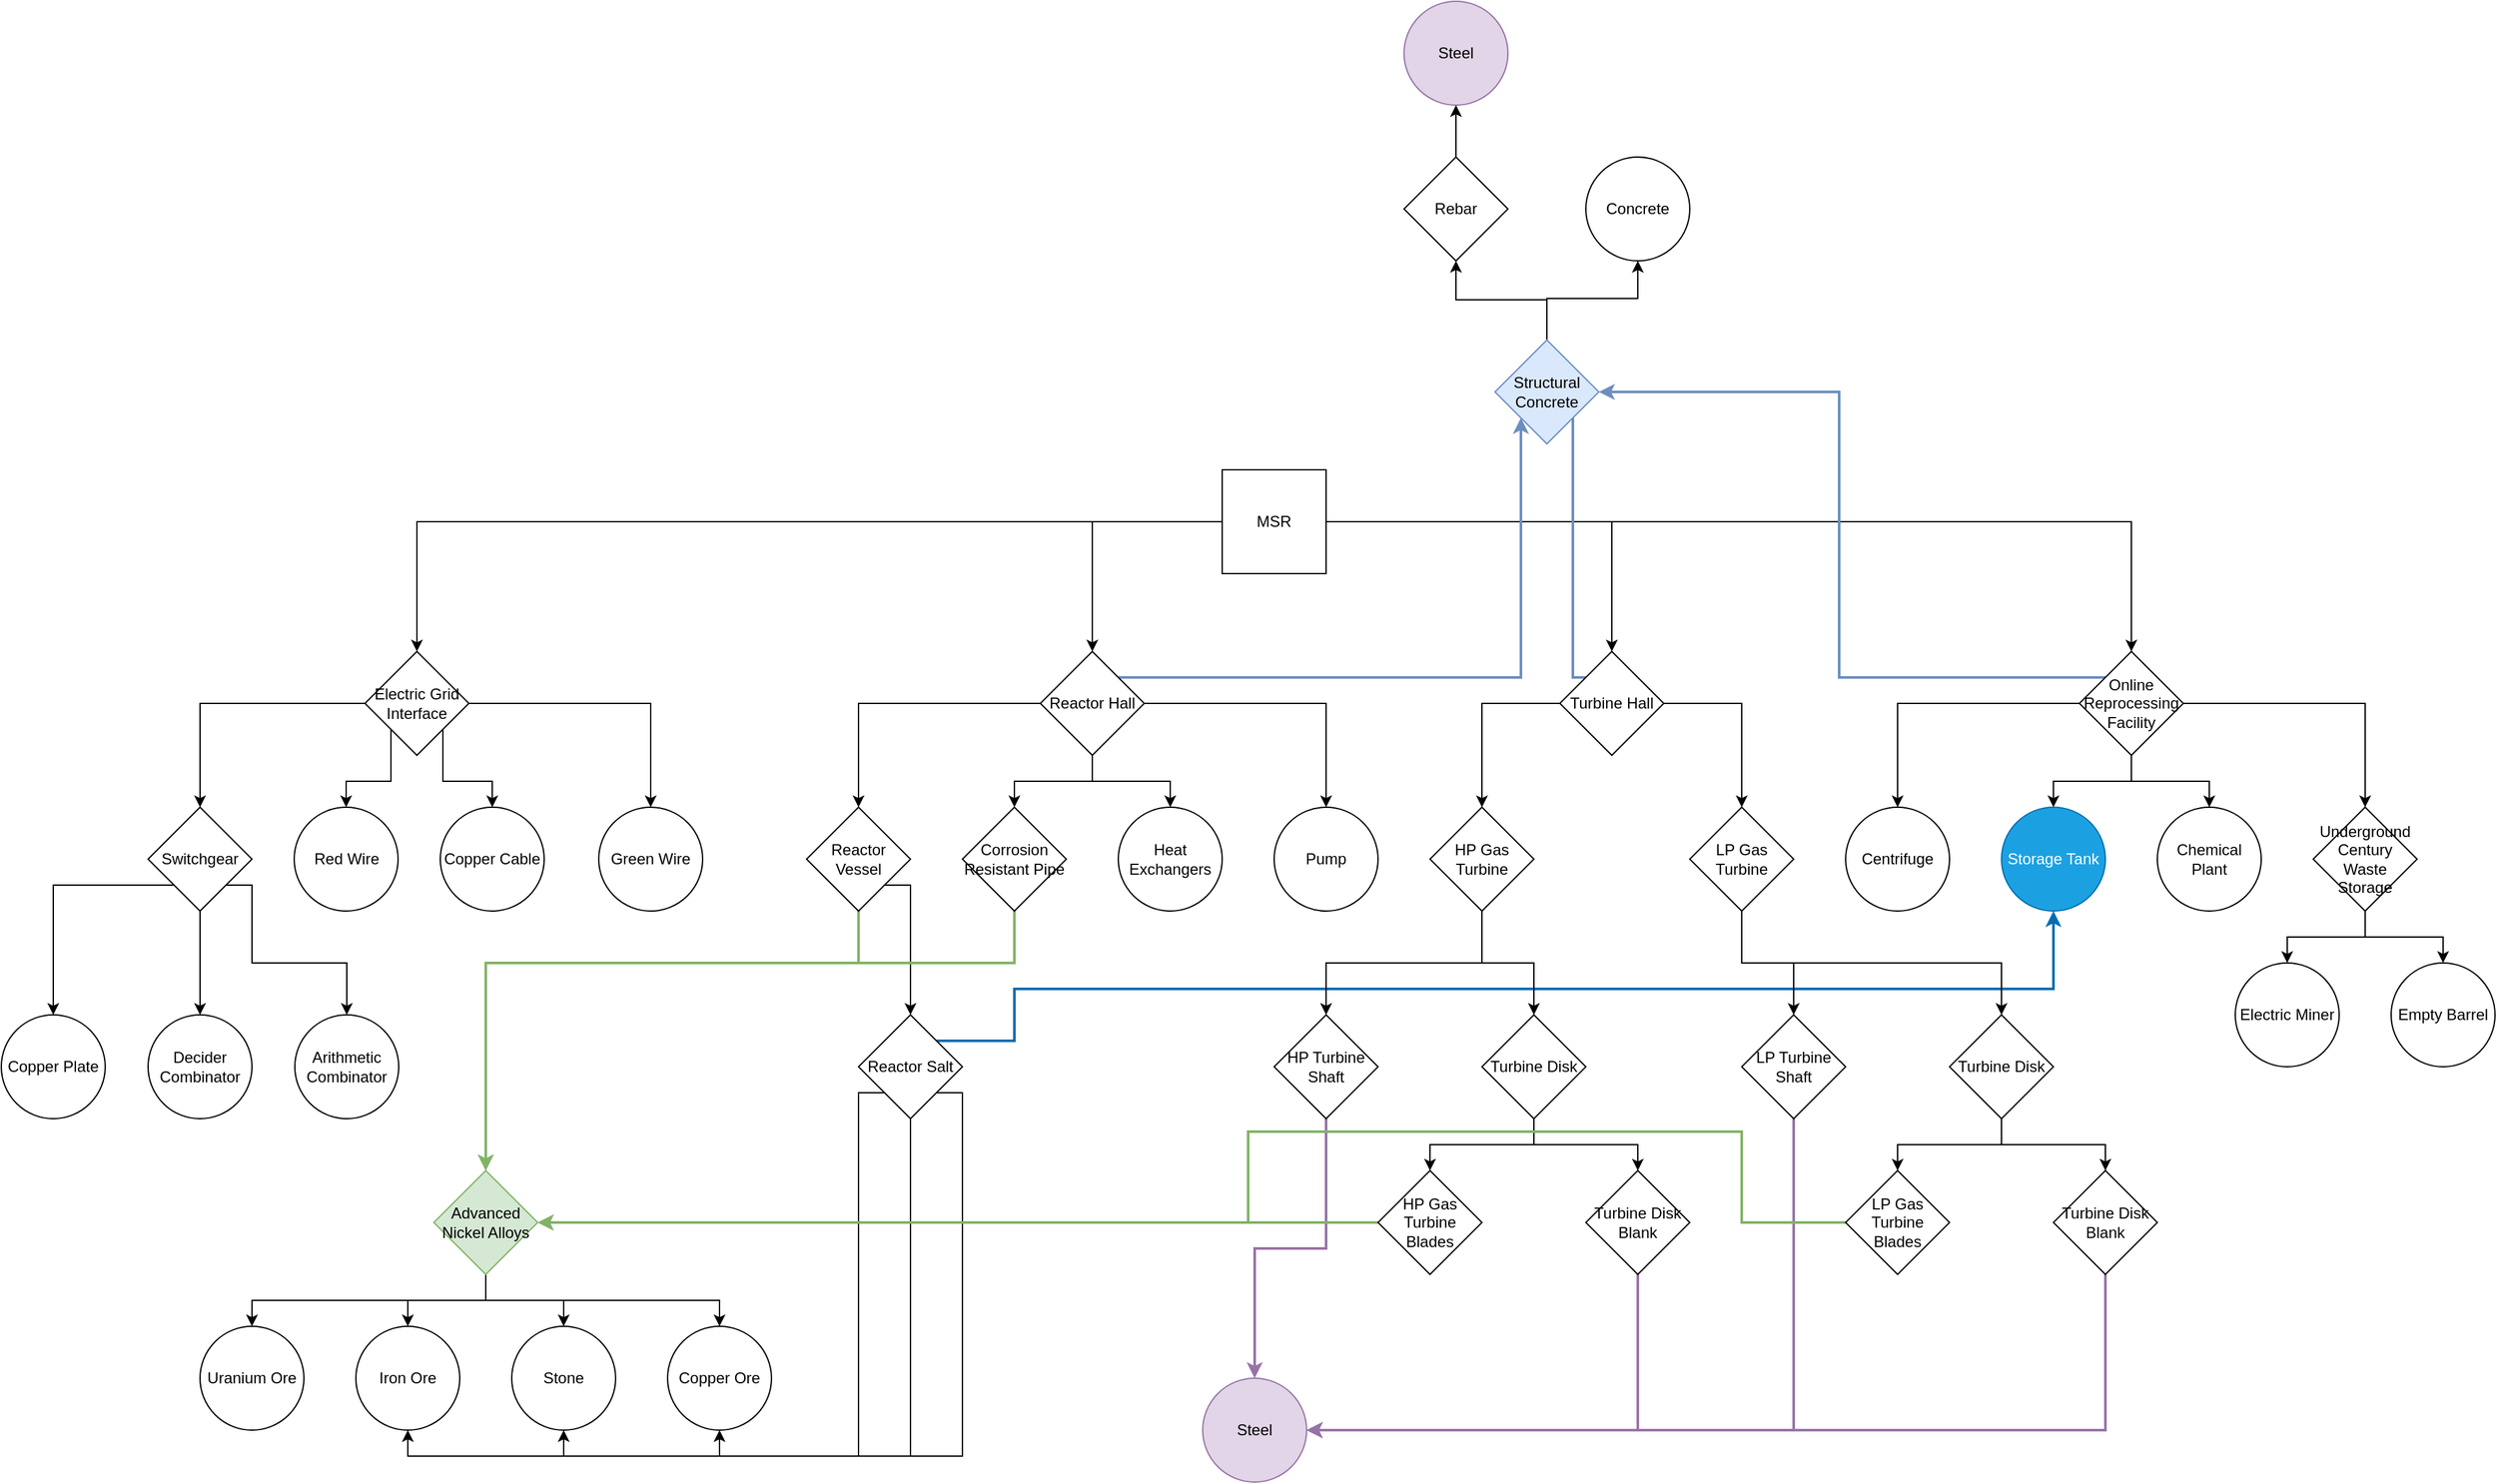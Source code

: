 <mxfile version="12.4.3" type="device" pages="1"><diagram id="FjbRCl-K_9I3mexHG8si" name="Page-1"><mxGraphModel dx="2272" dy="1869" grid="1" gridSize="10" guides="1" tooltips="1" connect="1" arrows="1" fold="1" page="1" pageScale="1" pageWidth="850" pageHeight="1100" math="0" shadow="0"><root><mxCell id="0"/><mxCell id="1" parent="0"/><mxCell id="G-At7nQBiNmuspiW69gn-6" style="edgeStyle=orthogonalEdgeStyle;rounded=0;orthogonalLoop=1;jettySize=auto;html=1;entryX=0.5;entryY=0;entryDx=0;entryDy=0;exitX=0;exitY=0.5;exitDx=0;exitDy=0;" parent="1" source="G-At7nQBiNmuspiW69gn-1" target="G-At7nQBiNmuspiW69gn-26" edge="1"><mxGeometry relative="1" as="geometry"><mxPoint x="320" y="130" as="sourcePoint"/><mxPoint x="115" y="160" as="targetPoint"/></mxGeometry></mxCell><mxCell id="G-At7nQBiNmuspiW69gn-7" style="edgeStyle=orthogonalEdgeStyle;rounded=0;orthogonalLoop=1;jettySize=auto;html=1;exitX=0;exitY=0.5;exitDx=0;exitDy=0;entryX=0.5;entryY=0;entryDx=0;entryDy=0;" parent="1" source="G-At7nQBiNmuspiW69gn-1" target="G-At7nQBiNmuspiW69gn-3" edge="1"><mxGeometry relative="1" as="geometry"/></mxCell><mxCell id="G-At7nQBiNmuspiW69gn-8" style="edgeStyle=orthogonalEdgeStyle;rounded=0;orthogonalLoop=1;jettySize=auto;html=1;exitX=1;exitY=0.5;exitDx=0;exitDy=0;entryX=0.5;entryY=0;entryDx=0;entryDy=0;" parent="1" source="G-At7nQBiNmuspiW69gn-1" target="G-At7nQBiNmuspiW69gn-4" edge="1"><mxGeometry relative="1" as="geometry"/></mxCell><mxCell id="G-At7nQBiNmuspiW69gn-9" style="edgeStyle=orthogonalEdgeStyle;rounded=0;orthogonalLoop=1;jettySize=auto;html=1;exitX=1;exitY=0.5;exitDx=0;exitDy=0;entryX=0.5;entryY=0;entryDx=0;entryDy=0;" parent="1" source="G-At7nQBiNmuspiW69gn-1" target="G-At7nQBiNmuspiW69gn-5" edge="1"><mxGeometry relative="1" as="geometry"/></mxCell><mxCell id="G-At7nQBiNmuspiW69gn-1" value="MSR" style="whiteSpace=wrap;html=1;aspect=fixed;" parent="1" vertex="1"><mxGeometry x="360" y="20" width="80" height="80" as="geometry"/></mxCell><mxCell id="G-At7nQBiNmuspiW69gn-54" style="edgeStyle=orthogonalEdgeStyle;rounded=0;orthogonalLoop=1;jettySize=auto;html=1;exitX=0;exitY=0.5;exitDx=0;exitDy=0;entryX=0.5;entryY=0;entryDx=0;entryDy=0;" parent="1" source="G-At7nQBiNmuspiW69gn-3" target="G-At7nQBiNmuspiW69gn-42" edge="1"><mxGeometry relative="1" as="geometry"/></mxCell><mxCell id="G-At7nQBiNmuspiW69gn-56" style="edgeStyle=orthogonalEdgeStyle;rounded=0;orthogonalLoop=1;jettySize=auto;html=1;exitX=0.5;exitY=1;exitDx=0;exitDy=0;entryX=0.5;entryY=0;entryDx=0;entryDy=0;" parent="1" source="G-At7nQBiNmuspiW69gn-3" target="G-At7nQBiNmuspiW69gn-45" edge="1"><mxGeometry relative="1" as="geometry"/></mxCell><mxCell id="G-At7nQBiNmuspiW69gn-58" style="edgeStyle=orthogonalEdgeStyle;rounded=0;orthogonalLoop=1;jettySize=auto;html=1;exitX=1;exitY=0.5;exitDx=0;exitDy=0;entryX=0.5;entryY=0;entryDx=0;entryDy=0;" parent="1" source="G-At7nQBiNmuspiW69gn-3" target="G-At7nQBiNmuspiW69gn-44" edge="1"><mxGeometry relative="1" as="geometry"/></mxCell><mxCell id="G-At7nQBiNmuspiW69gn-75" style="edgeStyle=orthogonalEdgeStyle;rounded=0;orthogonalLoop=1;jettySize=auto;html=1;exitX=1;exitY=0;exitDx=0;exitDy=0;entryX=0;entryY=1;entryDx=0;entryDy=0;strokeWidth=2;fillColor=#dae8fc;strokeColor=#6c8ebf;" parent="1" source="G-At7nQBiNmuspiW69gn-3" target="G-At7nQBiNmuspiW69gn-16" edge="1"><mxGeometry relative="1" as="geometry"><Array as="points"><mxPoint x="590" y="180"/></Array></mxGeometry></mxCell><mxCell id="G-At7nQBiNmuspiW69gn-105" style="edgeStyle=orthogonalEdgeStyle;rounded=0;orthogonalLoop=1;jettySize=auto;html=1;exitX=0.5;exitY=1;exitDx=0;exitDy=0;entryX=0.5;entryY=0;entryDx=0;entryDy=0;strokeWidth=1;" parent="1" source="G-At7nQBiNmuspiW69gn-3" target="G-At7nQBiNmuspiW69gn-104" edge="1"><mxGeometry relative="1" as="geometry"/></mxCell><mxCell id="G-At7nQBiNmuspiW69gn-3" value="Reactor Hall" style="rhombus;whiteSpace=wrap;html=1;" parent="1" vertex="1"><mxGeometry x="220" y="160" width="80" height="80" as="geometry"/></mxCell><mxCell id="G-At7nQBiNmuspiW69gn-59" style="edgeStyle=orthogonalEdgeStyle;rounded=0;orthogonalLoop=1;jettySize=auto;html=1;exitX=0;exitY=0.5;exitDx=0;exitDy=0;entryX=0.5;entryY=0;entryDx=0;entryDy=0;" parent="1" source="G-At7nQBiNmuspiW69gn-4" target="G-At7nQBiNmuspiW69gn-46" edge="1"><mxGeometry relative="1" as="geometry"/></mxCell><mxCell id="G-At7nQBiNmuspiW69gn-60" style="edgeStyle=orthogonalEdgeStyle;rounded=0;orthogonalLoop=1;jettySize=auto;html=1;exitX=1;exitY=0.5;exitDx=0;exitDy=0;entryX=0.5;entryY=0;entryDx=0;entryDy=0;" parent="1" source="G-At7nQBiNmuspiW69gn-4" target="G-At7nQBiNmuspiW69gn-47" edge="1"><mxGeometry relative="1" as="geometry"/></mxCell><mxCell id="G-At7nQBiNmuspiW69gn-74" style="edgeStyle=orthogonalEdgeStyle;rounded=0;orthogonalLoop=1;jettySize=auto;html=1;exitX=0;exitY=0;exitDx=0;exitDy=0;entryX=1;entryY=0;entryDx=0;entryDy=0;strokeWidth=2;fillColor=#dae8fc;strokeColor=#6c8ebf;" parent="1" source="G-At7nQBiNmuspiW69gn-4" target="G-At7nQBiNmuspiW69gn-16" edge="1"><mxGeometry relative="1" as="geometry"><Array as="points"><mxPoint x="630" y="180"/></Array></mxGeometry></mxCell><mxCell id="G-At7nQBiNmuspiW69gn-4" value="Turbine Hall" style="rhombus;whiteSpace=wrap;html=1;" parent="1" vertex="1"><mxGeometry x="620" y="160" width="80" height="80" as="geometry"/></mxCell><mxCell id="G-At7nQBiNmuspiW69gn-61" style="edgeStyle=orthogonalEdgeStyle;rounded=0;orthogonalLoop=1;jettySize=auto;html=1;exitX=1;exitY=0.5;exitDx=0;exitDy=0;entryX=0.5;entryY=0;entryDx=0;entryDy=0;" parent="1" source="G-At7nQBiNmuspiW69gn-5" target="JBa-ncz89Siao1vv94AM-1" edge="1"><mxGeometry relative="1" as="geometry"><mxPoint x="1240" y="240" as="targetPoint"/></mxGeometry></mxCell><mxCell id="G-At7nQBiNmuspiW69gn-62" style="edgeStyle=orthogonalEdgeStyle;rounded=0;orthogonalLoop=1;jettySize=auto;html=1;exitX=0.5;exitY=1;exitDx=0;exitDy=0;entryX=0.5;entryY=0;entryDx=0;entryDy=0;" parent="1" source="G-At7nQBiNmuspiW69gn-5" target="G-At7nQBiNmuspiW69gn-51" edge="1"><mxGeometry relative="1" as="geometry"/></mxCell><mxCell id="G-At7nQBiNmuspiW69gn-63" style="edgeStyle=orthogonalEdgeStyle;rounded=0;orthogonalLoop=1;jettySize=auto;html=1;exitX=0.5;exitY=1;exitDx=0;exitDy=0;entryX=0.5;entryY=0;entryDx=0;entryDy=0;" parent="1" source="G-At7nQBiNmuspiW69gn-5" target="G-At7nQBiNmuspiW69gn-49" edge="1"><mxGeometry relative="1" as="geometry"/></mxCell><mxCell id="G-At7nQBiNmuspiW69gn-64" style="edgeStyle=orthogonalEdgeStyle;rounded=0;orthogonalLoop=1;jettySize=auto;html=1;exitX=0;exitY=0.5;exitDx=0;exitDy=0;entryX=0.5;entryY=0;entryDx=0;entryDy=0;" parent="1" source="G-At7nQBiNmuspiW69gn-5" target="G-At7nQBiNmuspiW69gn-50" edge="1"><mxGeometry relative="1" as="geometry"><Array as="points"><mxPoint x="880" y="200"/></Array></mxGeometry></mxCell><mxCell id="G-At7nQBiNmuspiW69gn-76" style="edgeStyle=orthogonalEdgeStyle;rounded=0;orthogonalLoop=1;jettySize=auto;html=1;exitX=0;exitY=0;exitDx=0;exitDy=0;entryX=1;entryY=0.5;entryDx=0;entryDy=0;strokeWidth=2;fillColor=#dae8fc;strokeColor=#6c8ebf;" parent="1" source="G-At7nQBiNmuspiW69gn-5" target="G-At7nQBiNmuspiW69gn-16" edge="1"><mxGeometry relative="1" as="geometry"/></mxCell><mxCell id="G-At7nQBiNmuspiW69gn-5" value="Online Reprocessing Facility" style="rhombus;whiteSpace=wrap;html=1;" parent="1" vertex="1"><mxGeometry x="1020" y="160" width="80" height="80" as="geometry"/></mxCell><mxCell id="G-At7nQBiNmuspiW69gn-10" style="edgeStyle=orthogonalEdgeStyle;rounded=0;orthogonalLoop=1;jettySize=auto;html=1;exitX=0.5;exitY=0;exitDx=0;exitDy=0;entryX=0.5;entryY=1;entryDx=0;entryDy=0;" parent="1" source="G-At7nQBiNmuspiW69gn-16" target="G-At7nQBiNmuspiW69gn-15" edge="1"><mxGeometry relative="1" as="geometry"><mxPoint x="680" y="-143" as="targetPoint"/><mxPoint x="610" y="-82" as="sourcePoint"/><Array as="points"><mxPoint x="610" y="-112"/><mxPoint x="680" y="-112"/></Array></mxGeometry></mxCell><mxCell id="G-At7nQBiNmuspiW69gn-11" style="edgeStyle=orthogonalEdgeStyle;rounded=0;orthogonalLoop=1;jettySize=auto;html=1;exitX=0.5;exitY=0;exitDx=0;exitDy=0;entryX=0.5;entryY=1;entryDx=0;entryDy=0;" parent="1" source="G-At7nQBiNmuspiW69gn-16" target="G-At7nQBiNmuspiW69gn-13" edge="1"><mxGeometry relative="1" as="geometry"><Array as="points"><mxPoint x="610" y="-111"/><mxPoint x="540" y="-111"/></Array></mxGeometry></mxCell><mxCell id="G-At7nQBiNmuspiW69gn-12" style="edgeStyle=orthogonalEdgeStyle;rounded=0;orthogonalLoop=1;jettySize=auto;html=1;exitX=0.5;exitY=0;exitDx=0;exitDy=0;entryX=0.5;entryY=1;entryDx=0;entryDy=0;" parent="1" source="G-At7nQBiNmuspiW69gn-13" target="G-At7nQBiNmuspiW69gn-14" edge="1"><mxGeometry relative="1" as="geometry"/></mxCell><mxCell id="G-At7nQBiNmuspiW69gn-13" value="Rebar" style="rhombus;whiteSpace=wrap;html=1;" parent="1" vertex="1"><mxGeometry x="500" y="-221" width="80" height="80" as="geometry"/></mxCell><mxCell id="G-At7nQBiNmuspiW69gn-14" value="Steel" style="ellipse;whiteSpace=wrap;html=1;aspect=fixed;fontFamily=Helvetica;fontSize=12;align=center;strokeColor=#9673a6;fillColor=#e1d5e7;" parent="1" vertex="1"><mxGeometry x="500" y="-341" width="80" height="80" as="geometry"/></mxCell><mxCell id="G-At7nQBiNmuspiW69gn-15" value="&lt;div&gt;Concrete&lt;/div&gt;" style="ellipse;whiteSpace=wrap;html=1;aspect=fixed;fontFamily=Helvetica;fontSize=12;fontColor=#000000;align=center;strokeColor=#000000;fillColor=#ffffff;" parent="1" vertex="1"><mxGeometry x="640" y="-221" width="80" height="80" as="geometry"/></mxCell><mxCell id="G-At7nQBiNmuspiW69gn-16" value="Structural Concrete" style="rhombus;whiteSpace=wrap;html=1;fillColor=#dae8fc;strokeColor=#6c8ebf;" parent="1" vertex="1"><mxGeometry x="570" y="-80" width="80" height="80" as="geometry"/></mxCell><mxCell id="G-At7nQBiNmuspiW69gn-17" style="edgeStyle=orthogonalEdgeStyle;rounded=0;orthogonalLoop=1;jettySize=auto;html=1;exitX=0.5;exitY=1;exitDx=0;exitDy=0;entryX=0.5;entryY=0;entryDx=0;entryDy=0;strokeWidth=1;" parent="1" source="G-At7nQBiNmuspiW69gn-21" target="G-At7nQBiNmuspiW69gn-22" edge="1"><mxGeometry relative="1" as="geometry"/></mxCell><mxCell id="G-At7nQBiNmuspiW69gn-18" style="edgeStyle=orthogonalEdgeStyle;rounded=0;orthogonalLoop=1;jettySize=auto;html=1;exitX=0.5;exitY=1;exitDx=0;exitDy=0;entryX=0.5;entryY=0;entryDx=0;entryDy=0;strokeWidth=1;" parent="1" source="G-At7nQBiNmuspiW69gn-21" target="G-At7nQBiNmuspiW69gn-25" edge="1"><mxGeometry relative="1" as="geometry"/></mxCell><mxCell id="G-At7nQBiNmuspiW69gn-19" style="edgeStyle=orthogonalEdgeStyle;rounded=0;orthogonalLoop=1;jettySize=auto;html=1;exitX=0.5;exitY=1;exitDx=0;exitDy=0;entryX=0.5;entryY=0;entryDx=0;entryDy=0;strokeWidth=1;" parent="1" source="G-At7nQBiNmuspiW69gn-21" target="G-At7nQBiNmuspiW69gn-23" edge="1"><mxGeometry relative="1" as="geometry"/></mxCell><mxCell id="G-At7nQBiNmuspiW69gn-20" style="edgeStyle=orthogonalEdgeStyle;rounded=0;orthogonalLoop=1;jettySize=auto;html=1;exitX=0.5;exitY=1;exitDx=0;exitDy=0;entryX=0.5;entryY=0;entryDx=0;entryDy=0;strokeWidth=1;" parent="1" source="G-At7nQBiNmuspiW69gn-21" target="G-At7nQBiNmuspiW69gn-24" edge="1"><mxGeometry relative="1" as="geometry"/></mxCell><mxCell id="G-At7nQBiNmuspiW69gn-21" value="&lt;div&gt;Advanced Nickel Alloys&lt;/div&gt;" style="rhombus;whiteSpace=wrap;html=1;fillColor=#d5e8d4;strokeColor=#82b366;" parent="1" vertex="1"><mxGeometry x="-247" y="560" width="80" height="80" as="geometry"/></mxCell><mxCell id="G-At7nQBiNmuspiW69gn-22" value="Iron Ore" style="ellipse;whiteSpace=wrap;html=1;aspect=fixed;" parent="1" vertex="1"><mxGeometry x="-307" y="680" width="80" height="80" as="geometry"/></mxCell><mxCell id="G-At7nQBiNmuspiW69gn-23" value="Stone" style="ellipse;whiteSpace=wrap;html=1;aspect=fixed;" parent="1" vertex="1"><mxGeometry x="-187" y="680" width="80" height="80" as="geometry"/></mxCell><mxCell id="G-At7nQBiNmuspiW69gn-24" value="Copper Ore" style="ellipse;whiteSpace=wrap;html=1;aspect=fixed;" parent="1" vertex="1"><mxGeometry x="-67" y="680" width="80" height="80" as="geometry"/></mxCell><mxCell id="G-At7nQBiNmuspiW69gn-25" value="&lt;div&gt;Uranium Ore&lt;/div&gt;" style="ellipse;whiteSpace=wrap;html=1;aspect=fixed;" parent="1" vertex="1"><mxGeometry x="-427" y="680" width="80" height="80" as="geometry"/></mxCell><mxCell id="G-At7nQBiNmuspiW69gn-26" value="Electric Grid Interface" style="rhombus;whiteSpace=wrap;html=1;" parent="1" vertex="1"><mxGeometry x="-300" y="160" width="80" height="80" as="geometry"/></mxCell><mxCell id="G-At7nQBiNmuspiW69gn-27" style="edgeStyle=orthogonalEdgeStyle;rounded=0;orthogonalLoop=1;jettySize=auto;html=1;strokeWidth=1;exitX=1;exitY=1;exitDx=0;exitDy=0;" parent="1" source="G-At7nQBiNmuspiW69gn-26" target="G-At7nQBiNmuspiW69gn-36" edge="1"><mxGeometry relative="1" as="geometry"><mxPoint x="-202" y="230" as="sourcePoint"/></mxGeometry></mxCell><mxCell id="G-At7nQBiNmuspiW69gn-28" style="edgeStyle=orthogonalEdgeStyle;rounded=0;orthogonalLoop=1;jettySize=auto;html=1;entryX=0.5;entryY=0;entryDx=0;entryDy=0;strokeWidth=1;exitX=0;exitY=1;exitDx=0;exitDy=0;" parent="1" source="G-At7nQBiNmuspiW69gn-26" target="G-At7nQBiNmuspiW69gn-35" edge="1"><mxGeometry relative="1" as="geometry"><mxPoint x="-310" y="230" as="sourcePoint"/></mxGeometry></mxCell><mxCell id="G-At7nQBiNmuspiW69gn-29" style="edgeStyle=orthogonalEdgeStyle;rounded=0;orthogonalLoop=1;jettySize=auto;html=1;strokeWidth=1;exitX=1;exitY=0.5;exitDx=0;exitDy=0;entryX=0.5;entryY=0;entryDx=0;entryDy=0;" parent="1" source="G-At7nQBiNmuspiW69gn-26" target="G-At7nQBiNmuspiW69gn-40" edge="1"><mxGeometry relative="1" as="geometry"><mxPoint x="-180" y="170" as="sourcePoint"/><mxPoint x="-87" y="270" as="targetPoint"/></mxGeometry></mxCell><mxCell id="G-At7nQBiNmuspiW69gn-30" style="edgeStyle=orthogonalEdgeStyle;rounded=0;orthogonalLoop=1;jettySize=auto;html=1;entryX=0.5;entryY=0;entryDx=0;entryDy=0;strokeWidth=1;exitX=0;exitY=0.5;exitDx=0;exitDy=0;" parent="1" source="G-At7nQBiNmuspiW69gn-26" target="G-At7nQBiNmuspiW69gn-34" edge="1"><mxGeometry relative="1" as="geometry"><mxPoint x="-320" y="180" as="sourcePoint"/></mxGeometry></mxCell><mxCell id="G-At7nQBiNmuspiW69gn-31" style="edgeStyle=orthogonalEdgeStyle;rounded=0;orthogonalLoop=1;jettySize=auto;html=1;exitX=0;exitY=1;exitDx=0;exitDy=0;entryX=0.5;entryY=0;entryDx=0;entryDy=0;strokeWidth=1;" parent="1" source="G-At7nQBiNmuspiW69gn-34" target="G-At7nQBiNmuspiW69gn-39" edge="1"><mxGeometry relative="1" as="geometry"/></mxCell><mxCell id="G-At7nQBiNmuspiW69gn-32" style="edgeStyle=orthogonalEdgeStyle;rounded=0;orthogonalLoop=1;jettySize=auto;html=1;exitX=0.5;exitY=1;exitDx=0;exitDy=0;entryX=0.5;entryY=0;entryDx=0;entryDy=0;strokeWidth=1;" parent="1" source="G-At7nQBiNmuspiW69gn-34" target="G-At7nQBiNmuspiW69gn-38" edge="1"><mxGeometry relative="1" as="geometry"/></mxCell><mxCell id="G-At7nQBiNmuspiW69gn-33" style="edgeStyle=orthogonalEdgeStyle;rounded=0;orthogonalLoop=1;jettySize=auto;html=1;exitX=1;exitY=1;exitDx=0;exitDy=0;entryX=0.5;entryY=0;entryDx=0;entryDy=0;strokeWidth=1;" parent="1" source="G-At7nQBiNmuspiW69gn-34" target="G-At7nQBiNmuspiW69gn-37" edge="1"><mxGeometry relative="1" as="geometry"><Array as="points"><mxPoint x="-387" y="340"/><mxPoint x="-387" y="400"/><mxPoint x="-314" y="400"/></Array></mxGeometry></mxCell><mxCell id="G-At7nQBiNmuspiW69gn-34" value="Switchgear" style="rhombus;whiteSpace=wrap;html=1;" parent="1" vertex="1"><mxGeometry x="-467" y="280" width="80" height="80" as="geometry"/></mxCell><mxCell id="G-At7nQBiNmuspiW69gn-35" value="Red Wire" style="ellipse;whiteSpace=wrap;html=1;aspect=fixed;" parent="1" vertex="1"><mxGeometry x="-354.5" y="280" width="80" height="80" as="geometry"/></mxCell><mxCell id="G-At7nQBiNmuspiW69gn-36" value="Copper Cable" style="ellipse;whiteSpace=wrap;html=1;aspect=fixed;" parent="1" vertex="1"><mxGeometry x="-242" y="280" width="80" height="80" as="geometry"/></mxCell><mxCell id="G-At7nQBiNmuspiW69gn-37" value="Arithmetic Combinator" style="ellipse;whiteSpace=wrap;html=1;aspect=fixed;" parent="1" vertex="1"><mxGeometry x="-354" y="440" width="80" height="80" as="geometry"/></mxCell><mxCell id="G-At7nQBiNmuspiW69gn-38" value="Decider Combinator" style="ellipse;whiteSpace=wrap;html=1;aspect=fixed;" parent="1" vertex="1"><mxGeometry x="-467" y="440" width="80" height="80" as="geometry"/></mxCell><mxCell id="G-At7nQBiNmuspiW69gn-39" value="Copper Plate" style="ellipse;whiteSpace=wrap;html=1;aspect=fixed;" parent="1" vertex="1"><mxGeometry x="-580" y="440" width="80" height="80" as="geometry"/></mxCell><mxCell id="G-At7nQBiNmuspiW69gn-40" value="Green Wire" style="ellipse;whiteSpace=wrap;html=1;aspect=fixed;" parent="1" vertex="1"><mxGeometry x="-120" y="280" width="80" height="80" as="geometry"/></mxCell><mxCell id="G-At7nQBiNmuspiW69gn-66" style="edgeStyle=orthogonalEdgeStyle;rounded=0;orthogonalLoop=1;jettySize=auto;html=1;exitX=0;exitY=1;exitDx=0;exitDy=0;entryX=0.5;entryY=0;entryDx=0;entryDy=0;strokeWidth=2;fillColor=#d5e8d4;strokeColor=#82b366;" parent="1" source="G-At7nQBiNmuspiW69gn-42" target="G-At7nQBiNmuspiW69gn-21" edge="1"><mxGeometry relative="1" as="geometry"><Array as="points"><mxPoint x="80" y="340"/><mxPoint x="80" y="400"/><mxPoint x="-207" y="400"/></Array></mxGeometry></mxCell><mxCell id="G-At7nQBiNmuspiW69gn-70" style="edgeStyle=orthogonalEdgeStyle;rounded=0;orthogonalLoop=1;jettySize=auto;html=1;exitX=1;exitY=1;exitDx=0;exitDy=0;entryX=0.5;entryY=0;entryDx=0;entryDy=0;strokeWidth=1;" parent="1" source="G-At7nQBiNmuspiW69gn-42" target="G-At7nQBiNmuspiW69gn-43" edge="1"><mxGeometry relative="1" as="geometry"><Array as="points"><mxPoint x="120" y="340"/></Array></mxGeometry></mxCell><mxCell id="G-At7nQBiNmuspiW69gn-42" value="Reactor Vessel" style="rhombus;whiteSpace=wrap;html=1;" parent="1" vertex="1"><mxGeometry x="40" y="280" width="80" height="80" as="geometry"/></mxCell><mxCell id="G-At7nQBiNmuspiW69gn-67" style="edgeStyle=orthogonalEdgeStyle;rounded=0;orthogonalLoop=1;jettySize=auto;html=1;exitX=0.5;exitY=1;exitDx=0;exitDy=0;entryX=0.5;entryY=1;entryDx=0;entryDy=0;strokeWidth=1;" parent="1" source="G-At7nQBiNmuspiW69gn-43" target="G-At7nQBiNmuspiW69gn-23" edge="1"><mxGeometry relative="1" as="geometry"/></mxCell><mxCell id="G-At7nQBiNmuspiW69gn-68" style="edgeStyle=orthogonalEdgeStyle;rounded=0;orthogonalLoop=1;jettySize=auto;html=1;exitX=0;exitY=1;exitDx=0;exitDy=0;entryX=0.5;entryY=1;entryDx=0;entryDy=0;strokeWidth=1;" parent="1" source="G-At7nQBiNmuspiW69gn-43" target="G-At7nQBiNmuspiW69gn-24" edge="1"><mxGeometry relative="1" as="geometry"><Array as="points"><mxPoint x="80" y="500"/><mxPoint x="80" y="780"/><mxPoint x="-27" y="780"/></Array></mxGeometry></mxCell><mxCell id="G-At7nQBiNmuspiW69gn-69" style="edgeStyle=orthogonalEdgeStyle;rounded=0;orthogonalLoop=1;jettySize=auto;html=1;exitX=1;exitY=1;exitDx=0;exitDy=0;entryX=0.5;entryY=1;entryDx=0;entryDy=0;strokeWidth=1;" parent="1" source="G-At7nQBiNmuspiW69gn-43" target="G-At7nQBiNmuspiW69gn-22" edge="1"><mxGeometry relative="1" as="geometry"><Array as="points"><mxPoint x="160" y="500"/><mxPoint x="160" y="780"/><mxPoint x="-267" y="780"/></Array></mxGeometry></mxCell><mxCell id="G-At7nQBiNmuspiW69gn-71" style="edgeStyle=orthogonalEdgeStyle;rounded=0;orthogonalLoop=1;jettySize=auto;html=1;exitX=1;exitY=0;exitDx=0;exitDy=0;entryX=0.5;entryY=1;entryDx=0;entryDy=0;strokeWidth=2;fillColor=#1ba1e2;strokeColor=#006EAF;" parent="1" source="G-At7nQBiNmuspiW69gn-43" target="G-At7nQBiNmuspiW69gn-51" edge="1"><mxGeometry relative="1" as="geometry"><Array as="points"><mxPoint x="200" y="460"/><mxPoint x="200" y="420"/><mxPoint x="1000" y="420"/></Array></mxGeometry></mxCell><mxCell id="G-At7nQBiNmuspiW69gn-43" value="Reactor Salt" style="rhombus;whiteSpace=wrap;html=1;" parent="1" vertex="1"><mxGeometry x="80" y="440" width="80" height="80" as="geometry"/></mxCell><mxCell id="G-At7nQBiNmuspiW69gn-44" value="Pump" style="ellipse;whiteSpace=wrap;html=1;aspect=fixed;" parent="1" vertex="1"><mxGeometry x="400" y="280" width="80" height="80" as="geometry"/></mxCell><mxCell id="G-At7nQBiNmuspiW69gn-72" style="edgeStyle=orthogonalEdgeStyle;rounded=0;orthogonalLoop=1;jettySize=auto;html=1;exitX=0.5;exitY=1;exitDx=0;exitDy=0;entryX=0.5;entryY=0;entryDx=0;entryDy=0;strokeWidth=2;fillColor=#d5e8d4;strokeColor=#82b366;" parent="1" source="G-At7nQBiNmuspiW69gn-45" target="G-At7nQBiNmuspiW69gn-21" edge="1"><mxGeometry relative="1" as="geometry"><Array as="points"><mxPoint x="200" y="400"/><mxPoint x="-207" y="400"/></Array></mxGeometry></mxCell><mxCell id="G-At7nQBiNmuspiW69gn-45" value="Corrosion Resistant Pipe" style="rhombus;whiteSpace=wrap;html=1;" parent="1" vertex="1"><mxGeometry x="160" y="280" width="80" height="80" as="geometry"/></mxCell><mxCell id="G-At7nQBiNmuspiW69gn-86" style="edgeStyle=orthogonalEdgeStyle;rounded=0;orthogonalLoop=1;jettySize=auto;html=1;exitX=0.5;exitY=1;exitDx=0;exitDy=0;strokeWidth=1;entryX=0.5;entryY=0;entryDx=0;entryDy=0;" parent="1" source="G-At7nQBiNmuspiW69gn-46" target="G-At7nQBiNmuspiW69gn-77" edge="1"><mxGeometry relative="1" as="geometry"><mxPoint x="500" y="390" as="targetPoint"/></mxGeometry></mxCell><mxCell id="G-At7nQBiNmuspiW69gn-87" style="edgeStyle=orthogonalEdgeStyle;rounded=0;orthogonalLoop=1;jettySize=auto;html=1;exitX=0.5;exitY=1;exitDx=0;exitDy=0;entryX=0.5;entryY=0;entryDx=0;entryDy=0;strokeWidth=1;" parent="1" source="G-At7nQBiNmuspiW69gn-46" target="G-At7nQBiNmuspiW69gn-78" edge="1"><mxGeometry relative="1" as="geometry"/></mxCell><mxCell id="G-At7nQBiNmuspiW69gn-46" value="HP Gas Turbine" style="rhombus;whiteSpace=wrap;html=1;" parent="1" vertex="1"><mxGeometry x="520" y="280" width="80" height="80" as="geometry"/></mxCell><mxCell id="G-At7nQBiNmuspiW69gn-100" style="edgeStyle=orthogonalEdgeStyle;rounded=0;orthogonalLoop=1;jettySize=auto;html=1;exitX=0.5;exitY=1;exitDx=0;exitDy=0;entryX=0.5;entryY=0;entryDx=0;entryDy=0;strokeWidth=1;" parent="1" source="G-At7nQBiNmuspiW69gn-47" target="G-At7nQBiNmuspiW69gn-82" edge="1"><mxGeometry relative="1" as="geometry"/></mxCell><mxCell id="G-At7nQBiNmuspiW69gn-101" style="edgeStyle=orthogonalEdgeStyle;rounded=0;orthogonalLoop=1;jettySize=auto;html=1;exitX=0.5;exitY=1;exitDx=0;exitDy=0;entryX=0.5;entryY=0;entryDx=0;entryDy=0;strokeWidth=1;" parent="1" source="G-At7nQBiNmuspiW69gn-47" target="G-At7nQBiNmuspiW69gn-83" edge="1"><mxGeometry relative="1" as="geometry"/></mxCell><mxCell id="G-At7nQBiNmuspiW69gn-47" value="LP Gas Turbine" style="rhombus;whiteSpace=wrap;html=1;" parent="1" vertex="1"><mxGeometry x="720" y="280" width="80" height="80" as="geometry"/></mxCell><mxCell id="G-At7nQBiNmuspiW69gn-49" value="Chemical Plant" style="ellipse;whiteSpace=wrap;html=1;aspect=fixed;" parent="1" vertex="1"><mxGeometry x="1080" y="280" width="80" height="80" as="geometry"/></mxCell><mxCell id="G-At7nQBiNmuspiW69gn-50" value="&lt;div&gt;Centrifuge&lt;/div&gt;" style="ellipse;whiteSpace=wrap;html=1;aspect=fixed;" parent="1" vertex="1"><mxGeometry x="840" y="280" width="80" height="80" as="geometry"/></mxCell><mxCell id="G-At7nQBiNmuspiW69gn-51" value="Storage Tank" style="ellipse;whiteSpace=wrap;html=1;aspect=fixed;fillColor=#1ba1e2;strokeColor=#006EAF;fontColor=#ffffff;" parent="1" vertex="1"><mxGeometry x="960" y="280" width="80" height="80" as="geometry"/></mxCell><mxCell id="G-At7nQBiNmuspiW69gn-52" value="Electric Miner" style="ellipse;whiteSpace=wrap;html=1;aspect=fixed;" parent="1" vertex="1"><mxGeometry x="1140" y="400" width="80" height="80" as="geometry"/></mxCell><mxCell id="G-At7nQBiNmuspiW69gn-90" style="edgeStyle=orthogonalEdgeStyle;rounded=0;orthogonalLoop=1;jettySize=auto;html=1;exitX=0.5;exitY=1;exitDx=0;exitDy=0;entryX=0.5;entryY=0;entryDx=0;entryDy=0;strokeWidth=2;fillColor=#e1d5e7;strokeColor=#9673a6;" parent="1" source="G-At7nQBiNmuspiW69gn-77" target="G-At7nQBiNmuspiW69gn-89" edge="1"><mxGeometry relative="1" as="geometry"/></mxCell><mxCell id="G-At7nQBiNmuspiW69gn-77" value="HP Turbine Shaft" style="rhombus;whiteSpace=wrap;html=1;" parent="1" vertex="1"><mxGeometry x="400" y="440" width="80" height="80" as="geometry"/></mxCell><mxCell id="G-At7nQBiNmuspiW69gn-94" style="edgeStyle=orthogonalEdgeStyle;rounded=0;orthogonalLoop=1;jettySize=auto;html=1;exitX=0.5;exitY=1;exitDx=0;exitDy=0;entryX=0.5;entryY=0;entryDx=0;entryDy=0;strokeWidth=1;" parent="1" source="G-At7nQBiNmuspiW69gn-78" target="G-At7nQBiNmuspiW69gn-80" edge="1"><mxGeometry relative="1" as="geometry"/></mxCell><mxCell id="G-At7nQBiNmuspiW69gn-95" style="edgeStyle=orthogonalEdgeStyle;rounded=0;orthogonalLoop=1;jettySize=auto;html=1;exitX=0.5;exitY=1;exitDx=0;exitDy=0;entryX=0.5;entryY=0;entryDx=0;entryDy=0;strokeWidth=1;" parent="1" source="G-At7nQBiNmuspiW69gn-78" target="G-At7nQBiNmuspiW69gn-79" edge="1"><mxGeometry relative="1" as="geometry"/></mxCell><mxCell id="G-At7nQBiNmuspiW69gn-78" value="Turbine Disk" style="rhombus;whiteSpace=wrap;html=1;" parent="1" vertex="1"><mxGeometry x="560" y="440" width="80" height="80" as="geometry"/></mxCell><mxCell id="G-At7nQBiNmuspiW69gn-96" style="edgeStyle=orthogonalEdgeStyle;rounded=0;orthogonalLoop=1;jettySize=auto;html=1;exitX=0.5;exitY=1;exitDx=0;exitDy=0;entryX=1;entryY=0.5;entryDx=0;entryDy=0;strokeWidth=2;fillColor=#e1d5e7;strokeColor=#9673a6;" parent="1" source="G-At7nQBiNmuspiW69gn-79" target="G-At7nQBiNmuspiW69gn-89" edge="1"><mxGeometry relative="1" as="geometry"/></mxCell><mxCell id="G-At7nQBiNmuspiW69gn-79" value="Turbine Disk Blank" style="rhombus;whiteSpace=wrap;html=1;" parent="1" vertex="1"><mxGeometry x="640" y="560" width="80" height="80" as="geometry"/></mxCell><mxCell id="G-At7nQBiNmuspiW69gn-91" style="edgeStyle=orthogonalEdgeStyle;rounded=0;orthogonalLoop=1;jettySize=auto;html=1;exitX=0;exitY=0.5;exitDx=0;exitDy=0;entryX=1;entryY=0.5;entryDx=0;entryDy=0;strokeWidth=2;fillColor=#d5e8d4;strokeColor=#82b366;" parent="1" source="G-At7nQBiNmuspiW69gn-80" target="G-At7nQBiNmuspiW69gn-21" edge="1"><mxGeometry relative="1" as="geometry"/></mxCell><mxCell id="G-At7nQBiNmuspiW69gn-80" value="HP Gas Turbine Blades" style="rhombus;whiteSpace=wrap;html=1;" parent="1" vertex="1"><mxGeometry x="480" y="560" width="80" height="80" as="geometry"/></mxCell><mxCell id="G-At7nQBiNmuspiW69gn-92" style="edgeStyle=orthogonalEdgeStyle;rounded=0;orthogonalLoop=1;jettySize=auto;html=1;exitX=0.5;exitY=1;exitDx=0;exitDy=0;entryX=1;entryY=0.5;entryDx=0;entryDy=0;strokeWidth=2;fillColor=#e1d5e7;strokeColor=#9673a6;" parent="1" source="G-At7nQBiNmuspiW69gn-82" target="G-At7nQBiNmuspiW69gn-89" edge="1"><mxGeometry relative="1" as="geometry"/></mxCell><mxCell id="G-At7nQBiNmuspiW69gn-82" value="LP Turbine Shaft" style="rhombus;whiteSpace=wrap;html=1;" parent="1" vertex="1"><mxGeometry x="760" y="440" width="80" height="80" as="geometry"/></mxCell><mxCell id="G-At7nQBiNmuspiW69gn-98" style="edgeStyle=orthogonalEdgeStyle;rounded=0;orthogonalLoop=1;jettySize=auto;html=1;exitX=0.5;exitY=1;exitDx=0;exitDy=0;entryX=0.5;entryY=0;entryDx=0;entryDy=0;strokeWidth=1;" parent="1" source="G-At7nQBiNmuspiW69gn-83" target="G-At7nQBiNmuspiW69gn-85" edge="1"><mxGeometry relative="1" as="geometry"/></mxCell><mxCell id="G-At7nQBiNmuspiW69gn-99" style="edgeStyle=orthogonalEdgeStyle;rounded=0;orthogonalLoop=1;jettySize=auto;html=1;exitX=0.5;exitY=1;exitDx=0;exitDy=0;entryX=0.5;entryY=0;entryDx=0;entryDy=0;strokeWidth=1;" parent="1" source="G-At7nQBiNmuspiW69gn-83" target="G-At7nQBiNmuspiW69gn-84" edge="1"><mxGeometry relative="1" as="geometry"/></mxCell><mxCell id="G-At7nQBiNmuspiW69gn-83" value="Turbine Disk" style="rhombus;whiteSpace=wrap;html=1;" parent="1" vertex="1"><mxGeometry x="920" y="440" width="80" height="80" as="geometry"/></mxCell><mxCell id="G-At7nQBiNmuspiW69gn-97" style="edgeStyle=orthogonalEdgeStyle;rounded=0;orthogonalLoop=1;jettySize=auto;html=1;exitX=0.5;exitY=1;exitDx=0;exitDy=0;entryX=1;entryY=0.5;entryDx=0;entryDy=0;strokeWidth=2;fillColor=#e1d5e7;strokeColor=#9673a6;" parent="1" source="G-At7nQBiNmuspiW69gn-84" target="G-At7nQBiNmuspiW69gn-89" edge="1"><mxGeometry relative="1" as="geometry"/></mxCell><mxCell id="G-At7nQBiNmuspiW69gn-84" value="Turbine Disk Blank" style="rhombus;whiteSpace=wrap;html=1;" parent="1" vertex="1"><mxGeometry x="1000" y="560" width="80" height="80" as="geometry"/></mxCell><mxCell id="G-At7nQBiNmuspiW69gn-93" style="edgeStyle=orthogonalEdgeStyle;rounded=0;orthogonalLoop=1;jettySize=auto;html=1;exitX=0;exitY=0.5;exitDx=0;exitDy=0;entryX=1;entryY=0.5;entryDx=0;entryDy=0;strokeWidth=2;fillColor=#d5e8d4;strokeColor=#82b366;" parent="1" source="G-At7nQBiNmuspiW69gn-85" target="G-At7nQBiNmuspiW69gn-21" edge="1"><mxGeometry relative="1" as="geometry"><Array as="points"><mxPoint x="760" y="600"/><mxPoint x="760" y="530"/><mxPoint x="380" y="530"/><mxPoint x="380" y="600"/></Array></mxGeometry></mxCell><mxCell id="G-At7nQBiNmuspiW69gn-85" value="LP Gas Turbine Blades" style="rhombus;whiteSpace=wrap;html=1;" parent="1" vertex="1"><mxGeometry x="840" y="560" width="80" height="80" as="geometry"/></mxCell><mxCell id="G-At7nQBiNmuspiW69gn-89" value="Steel" style="ellipse;whiteSpace=wrap;html=1;aspect=fixed;fontFamily=Helvetica;fontSize=12;align=center;strokeColor=#9673a6;fillColor=#e1d5e7;" parent="1" vertex="1"><mxGeometry x="345" y="720" width="80" height="80" as="geometry"/></mxCell><mxCell id="G-At7nQBiNmuspiW69gn-104" value="Heat Exchangers" style="ellipse;whiteSpace=wrap;html=1;aspect=fixed;" parent="1" vertex="1"><mxGeometry x="280" y="280" width="80" height="80" as="geometry"/></mxCell><mxCell id="JBa-ncz89Siao1vv94AM-3" style="edgeStyle=orthogonalEdgeStyle;rounded=0;orthogonalLoop=1;jettySize=auto;html=1;exitX=0.5;exitY=1;exitDx=0;exitDy=0;entryX=0.5;entryY=0;entryDx=0;entryDy=0;" edge="1" parent="1" source="JBa-ncz89Siao1vv94AM-1" target="G-At7nQBiNmuspiW69gn-52"><mxGeometry relative="1" as="geometry"/></mxCell><mxCell id="JBa-ncz89Siao1vv94AM-4" style="edgeStyle=orthogonalEdgeStyle;rounded=0;orthogonalLoop=1;jettySize=auto;html=1;exitX=0.5;exitY=1;exitDx=0;exitDy=0;entryX=0.5;entryY=0;entryDx=0;entryDy=0;" edge="1" parent="1" source="JBa-ncz89Siao1vv94AM-1" target="JBa-ncz89Siao1vv94AM-2"><mxGeometry relative="1" as="geometry"/></mxCell><mxCell id="JBa-ncz89Siao1vv94AM-1" value="Underground Century Waste Storage" style="rhombus;whiteSpace=wrap;html=1;" vertex="1" parent="1"><mxGeometry x="1200" y="280" width="80" height="80" as="geometry"/></mxCell><mxCell id="JBa-ncz89Siao1vv94AM-2" value="Empty Barrel" style="ellipse;whiteSpace=wrap;html=1;aspect=fixed;" vertex="1" parent="1"><mxGeometry x="1260" y="400" width="80" height="80" as="geometry"/></mxCell></root></mxGraphModel></diagram></mxfile>
